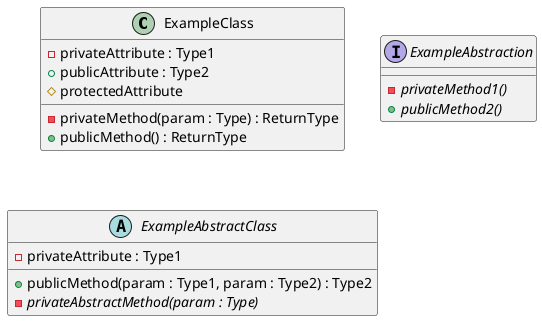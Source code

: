 @startuml
  class ExampleClass{
    - privateAttribute : Type1
    + publicAttribute : Type2
    # protectedAttribute
    - privateMethod(param : Type) : ReturnType
    + publicMethod() : ReturnType
  }

  interface ExampleAbstraction{
    - {abstract} privateMethod1()
    + {abstract} publicMethod2()
  }

  abstract ExampleAbstractClass{
    - privateAttribute : Type1
    + publicMethod(param : Type1, param : Type2) : Type2
    - {abstract} privateAbstractMethod(param : Type)
  }

@enduml
